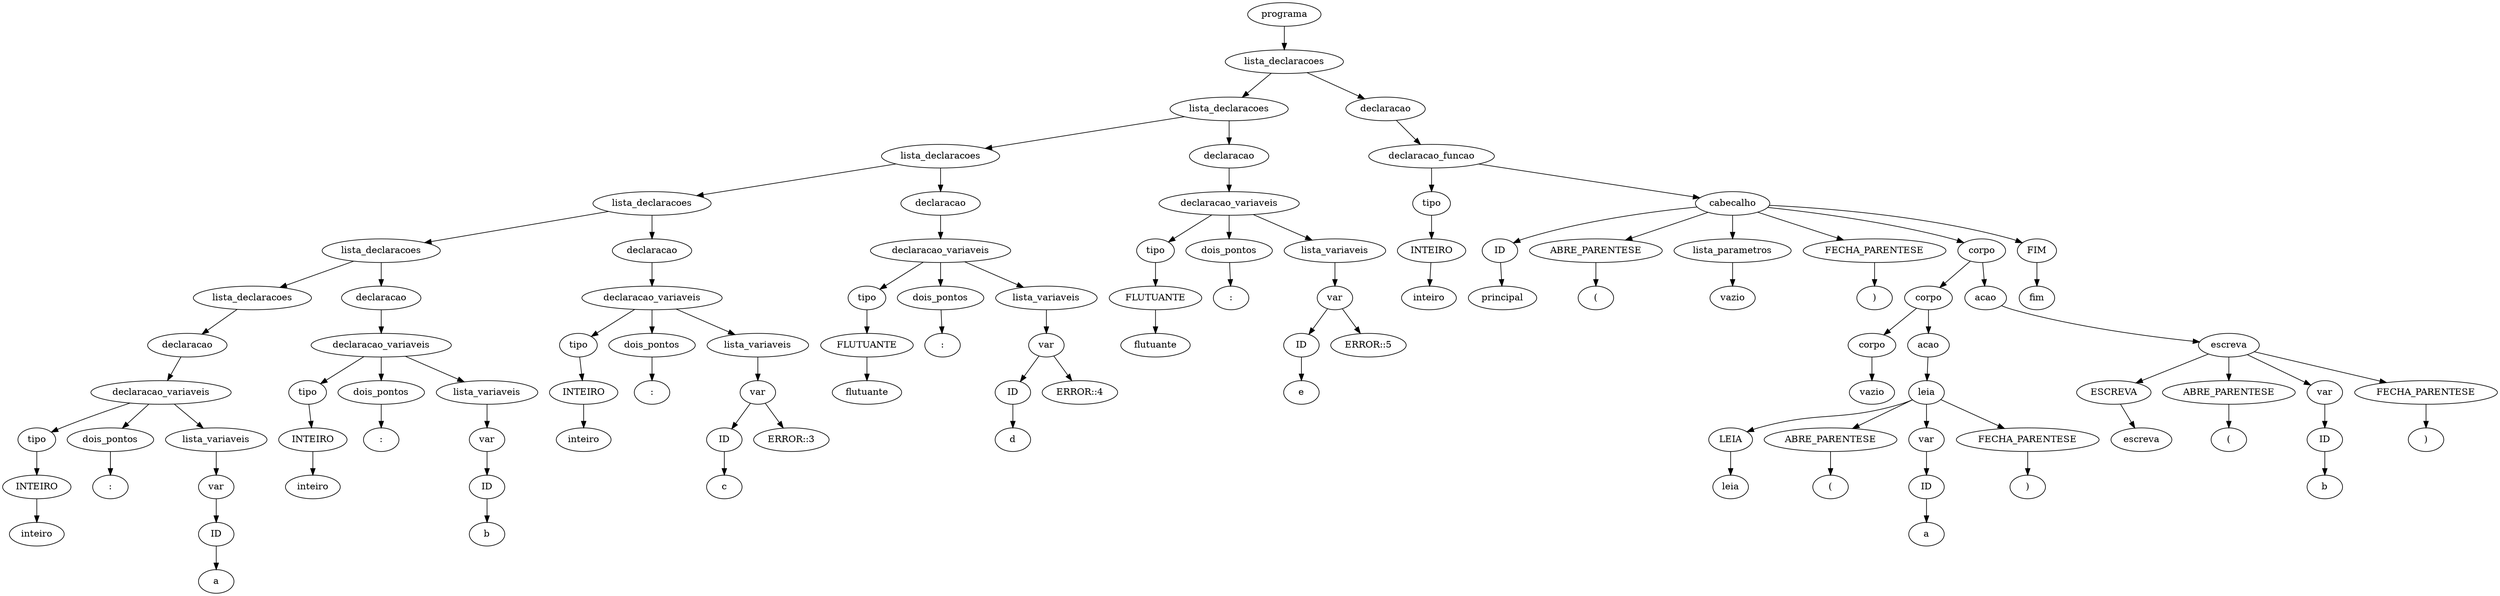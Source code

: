 digraph tree {
    "0x7fad2d882a90" [label="programa"];
    "0x7fad2d953a60" [label="lista_declaracoes"];
    "0x7fad2d882cd0" [label="lista_declaracoes"];
    "0x7fad2d882790" [label="lista_declaracoes"];
    "0x7fad2d882520" [label="lista_declaracoes"];
    "0x7fad2d8822e0" [label="lista_declaracoes"];
    "0x7fad2da8d910" [label="lista_declaracoes"];
    "0x7fad2da506a0" [label="declaracao"];
    "0x7fad2d945fa0" [label="declaracao_variaveis"];
    "0x7fad2da8d520" [label="tipo"];
    "0x7fad2d945f10" [label="INTEIRO"];
    "0x7fad2d945f70" [label="inteiro"];
    "0x7fad2da8d460" [label="dois_pontos"];
    "0x7fad2d8820d0" [label=":"];
    "0x7fad2d945f40" [label="lista_variaveis"];
    "0x7fad2da8d340" [label="var"];
    "0x7fad2da8da30" [label="ID"];
    "0x7fad2d882130" [label="a"];
    "0x7fad2d882070" [label="declaracao"];
    "0x7fad2d882280" [label="declaracao_variaveis"];
    "0x7fad2d8821f0" [label="tipo"];
    "0x7fad2d882220" [label="INTEIRO"];
    "0x7fad2d882250" [label="inteiro"];
    "0x7fad2d882340" [label="dois_pontos"];
    "0x7fad2d882460" [label=":"];
    "0x7fad2d8822b0" [label="lista_variaveis"];
    "0x7fad2d882100" [label="var"];
    "0x7fad2d8820a0" [label="ID"];
    "0x7fad2d8823a0" [label="b"];
    "0x7fad2d882430" [label="declaracao"];
    "0x7fad2d882310" [label="declaracao_variaveis"];
    "0x7fad2da8d3a0" [label="tipo"];
    "0x7fad2da8d0d0" [label="INTEIRO"];
    "0x7fad2d882490" [label="inteiro"];
    "0x7fad2d882610" [label="dois_pontos"];
    "0x7fad2d8826d0" [label=":"];
    "0x7fad2d8824f0" [label="lista_variaveis"];
    "0x7fad2d882550" [label="var"];
    "0x7fad2d882580" [label="ID"];
    "0x7fad2d8824c0" [label="c"];
    "0x7fad2d882370" [label="ERROR::3"];
    "0x7fad2d882160" [label="declaracao"];
    "0x7fad2d8827f0" [label="declaracao_variaveis"];
    "0x7fad2d882190" [label="tipo"];
    "0x7fad2d8821c0" [label="FLUTUANTE"];
    "0x7fad2d882700" [label="flutuante"];
    "0x7fad2d8825e0" [label="dois_pontos"];
    "0x7fad2d8825b0" [label=":"];
    "0x7fad2d882760" [label="lista_variaveis"];
    "0x7fad2d882c10" [label="var"];
    "0x7fad2d882a30" [label="ID"];
    "0x7fad2d882a60" [label="d"];
    "0x7fad2d8827c0" [label="ERROR::4"];
    "0x7fad2d882670" [label="declaracao"];
    "0x7fad2d882d30" [label="declaracao_variaveis"];
    "0x7fad2d882400" [label="tipo"];
    "0x7fad2d882a00" [label="FLUTUANTE"];
    "0x7fad2d8828b0" [label="flutuante"];
    "0x7fad2d882be0" [label="dois_pontos"];
    "0x7fad2d882f40" [label=":"];
    "0x7fad2d882ca0" [label="lista_variaveis"];
    "0x7fad2d882f70" [label="var"];
    "0x7fad2d882fa0" [label="ID"];
    "0x7fad2d882fd0" [label="e"];
    "0x7fad2d882d00" [label="ERROR::5"];
    "0x7fad2d882880" [label="declaracao"];
    "0x7fad2d882bb0" [label="declaracao_funcao"];
    "0x7fad2d8823d0" [label="tipo"];
    "0x7fad2d882dc0" [label="INTEIRO"];
    "0x7fad2d953190" [label="inteiro"];
    "0x7fad2d9533a0" [label="cabecalho"];
    "0x7fad2d9539a0" [label="ID"];
    "0x7fad2d9535e0" [label="principal"];
    "0x7fad2d953340" [label="ABRE_PARENTESE"];
    "0x7fad2d953520" [label="("];
    "0x7fad2d9532e0" [label="lista_parametros"];
    "0x7fad2d9531c0" [label="vazio"];
    "0x7fad2d953790" [label="FECHA_PARENTESE"];
    "0x7fad2d9539d0" [label=")"];
    "0x7fad2d9537f0" [label="corpo"];
    "0x7fad2d9535b0" [label="corpo"];
    "0x7fad2d9533d0" [label="corpo"];
    "0x7fad2d9531f0" [label="vazio"];
    "0x7fad2d953610" [label="acao"];
    "0x7fad2d953490" [label="leia"];
    "0x7fad2d9534c0" [label="LEIA"];
    "0x7fad2d953670" [label="leia"];
    "0x7fad2d9536a0" [label="ABRE_PARENTESE"];
    "0x7fad2d9536d0" [label="("];
    "0x7fad2d953310" [label="var"];
    "0x7fad2d953550" [label="ID"];
    "0x7fad2d953580" [label="a"];
    "0x7fad2d953700" [label="FECHA_PARENTESE"];
    "0x7fad2d953730" [label=")"];
    "0x7fad2d953850" [label="acao"];
    "0x7fad2d953400" [label="escreva"];
    "0x7fad2d9534f0" [label="ESCREVA"];
    "0x7fad2d9538b0" [label="escreva"];
    "0x7fad2d9538e0" [label="ABRE_PARENTESE"];
    "0x7fad2d953910" [label="("];
    "0x7fad2d953370" [label="var"];
    "0x7fad2d953760" [label="ID"];
    "0x7fad2d9537c0" [label="b"];
    "0x7fad2d953940" [label="FECHA_PARENTESE"];
    "0x7fad2d953970" [label=")"];
    "0x7fad2d953a00" [label="FIM"];
    "0x7fad2d953a30" [label="fim"];
    "0x7fad2d882a90" -> "0x7fad2d953a60";
    "0x7fad2d953a60" -> "0x7fad2d882cd0";
    "0x7fad2d953a60" -> "0x7fad2d882880";
    "0x7fad2d882cd0" -> "0x7fad2d882790";
    "0x7fad2d882cd0" -> "0x7fad2d882670";
    "0x7fad2d882790" -> "0x7fad2d882520";
    "0x7fad2d882790" -> "0x7fad2d882160";
    "0x7fad2d882520" -> "0x7fad2d8822e0";
    "0x7fad2d882520" -> "0x7fad2d882430";
    "0x7fad2d8822e0" -> "0x7fad2da8d910";
    "0x7fad2d8822e0" -> "0x7fad2d882070";
    "0x7fad2da8d910" -> "0x7fad2da506a0";
    "0x7fad2da506a0" -> "0x7fad2d945fa0";
    "0x7fad2d945fa0" -> "0x7fad2da8d520";
    "0x7fad2d945fa0" -> "0x7fad2da8d460";
    "0x7fad2d945fa0" -> "0x7fad2d945f40";
    "0x7fad2da8d520" -> "0x7fad2d945f10";
    "0x7fad2d945f10" -> "0x7fad2d945f70";
    "0x7fad2da8d460" -> "0x7fad2d8820d0";
    "0x7fad2d945f40" -> "0x7fad2da8d340";
    "0x7fad2da8d340" -> "0x7fad2da8da30";
    "0x7fad2da8da30" -> "0x7fad2d882130";
    "0x7fad2d882070" -> "0x7fad2d882280";
    "0x7fad2d882280" -> "0x7fad2d8821f0";
    "0x7fad2d882280" -> "0x7fad2d882340";
    "0x7fad2d882280" -> "0x7fad2d8822b0";
    "0x7fad2d8821f0" -> "0x7fad2d882220";
    "0x7fad2d882220" -> "0x7fad2d882250";
    "0x7fad2d882340" -> "0x7fad2d882460";
    "0x7fad2d8822b0" -> "0x7fad2d882100";
    "0x7fad2d882100" -> "0x7fad2d8820a0";
    "0x7fad2d8820a0" -> "0x7fad2d8823a0";
    "0x7fad2d882430" -> "0x7fad2d882310";
    "0x7fad2d882310" -> "0x7fad2da8d3a0";
    "0x7fad2d882310" -> "0x7fad2d882610";
    "0x7fad2d882310" -> "0x7fad2d8824f0";
    "0x7fad2da8d3a0" -> "0x7fad2da8d0d0";
    "0x7fad2da8d0d0" -> "0x7fad2d882490";
    "0x7fad2d882610" -> "0x7fad2d8826d0";
    "0x7fad2d8824f0" -> "0x7fad2d882550";
    "0x7fad2d882550" -> "0x7fad2d882580";
    "0x7fad2d882550" -> "0x7fad2d882370";
    "0x7fad2d882580" -> "0x7fad2d8824c0";
    "0x7fad2d882160" -> "0x7fad2d8827f0";
    "0x7fad2d8827f0" -> "0x7fad2d882190";
    "0x7fad2d8827f0" -> "0x7fad2d8825e0";
    "0x7fad2d8827f0" -> "0x7fad2d882760";
    "0x7fad2d882190" -> "0x7fad2d8821c0";
    "0x7fad2d8821c0" -> "0x7fad2d882700";
    "0x7fad2d8825e0" -> "0x7fad2d8825b0";
    "0x7fad2d882760" -> "0x7fad2d882c10";
    "0x7fad2d882c10" -> "0x7fad2d882a30";
    "0x7fad2d882c10" -> "0x7fad2d8827c0";
    "0x7fad2d882a30" -> "0x7fad2d882a60";
    "0x7fad2d882670" -> "0x7fad2d882d30";
    "0x7fad2d882d30" -> "0x7fad2d882400";
    "0x7fad2d882d30" -> "0x7fad2d882be0";
    "0x7fad2d882d30" -> "0x7fad2d882ca0";
    "0x7fad2d882400" -> "0x7fad2d882a00";
    "0x7fad2d882a00" -> "0x7fad2d8828b0";
    "0x7fad2d882be0" -> "0x7fad2d882f40";
    "0x7fad2d882ca0" -> "0x7fad2d882f70";
    "0x7fad2d882f70" -> "0x7fad2d882fa0";
    "0x7fad2d882f70" -> "0x7fad2d882d00";
    "0x7fad2d882fa0" -> "0x7fad2d882fd0";
    "0x7fad2d882880" -> "0x7fad2d882bb0";
    "0x7fad2d882bb0" -> "0x7fad2d8823d0";
    "0x7fad2d882bb0" -> "0x7fad2d9533a0";
    "0x7fad2d8823d0" -> "0x7fad2d882dc0";
    "0x7fad2d882dc0" -> "0x7fad2d953190";
    "0x7fad2d9533a0" -> "0x7fad2d9539a0";
    "0x7fad2d9533a0" -> "0x7fad2d953340";
    "0x7fad2d9533a0" -> "0x7fad2d9532e0";
    "0x7fad2d9533a0" -> "0x7fad2d953790";
    "0x7fad2d9533a0" -> "0x7fad2d9537f0";
    "0x7fad2d9533a0" -> "0x7fad2d953a00";
    "0x7fad2d9539a0" -> "0x7fad2d9535e0";
    "0x7fad2d953340" -> "0x7fad2d953520";
    "0x7fad2d9532e0" -> "0x7fad2d9531c0";
    "0x7fad2d953790" -> "0x7fad2d9539d0";
    "0x7fad2d9537f0" -> "0x7fad2d9535b0";
    "0x7fad2d9537f0" -> "0x7fad2d953850";
    "0x7fad2d9535b0" -> "0x7fad2d9533d0";
    "0x7fad2d9535b0" -> "0x7fad2d953610";
    "0x7fad2d9533d0" -> "0x7fad2d9531f0";
    "0x7fad2d953610" -> "0x7fad2d953490";
    "0x7fad2d953490" -> "0x7fad2d9534c0";
    "0x7fad2d953490" -> "0x7fad2d9536a0";
    "0x7fad2d953490" -> "0x7fad2d953310";
    "0x7fad2d953490" -> "0x7fad2d953700";
    "0x7fad2d9534c0" -> "0x7fad2d953670";
    "0x7fad2d9536a0" -> "0x7fad2d9536d0";
    "0x7fad2d953310" -> "0x7fad2d953550";
    "0x7fad2d953550" -> "0x7fad2d953580";
    "0x7fad2d953700" -> "0x7fad2d953730";
    "0x7fad2d953850" -> "0x7fad2d953400";
    "0x7fad2d953400" -> "0x7fad2d9534f0";
    "0x7fad2d953400" -> "0x7fad2d9538e0";
    "0x7fad2d953400" -> "0x7fad2d953370";
    "0x7fad2d953400" -> "0x7fad2d953940";
    "0x7fad2d9534f0" -> "0x7fad2d9538b0";
    "0x7fad2d9538e0" -> "0x7fad2d953910";
    "0x7fad2d953370" -> "0x7fad2d953760";
    "0x7fad2d953760" -> "0x7fad2d9537c0";
    "0x7fad2d953940" -> "0x7fad2d953970";
    "0x7fad2d953a00" -> "0x7fad2d953a30";
}
